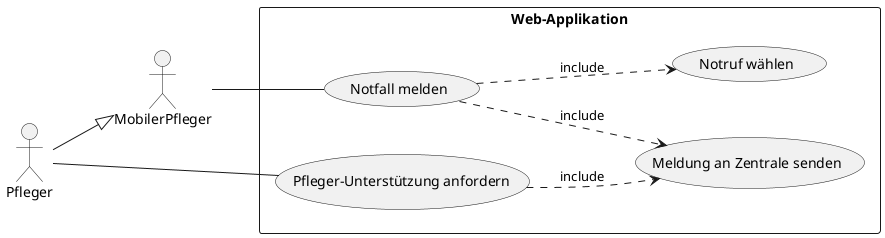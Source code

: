 @startuml
left to right direction
skinparam packageStyle rectangle
actor Pfleger
actor MobilerPfleger
Pfleger --|> MobilerPfleger
rectangle Web-Applikation {
 Pfleger -- (Pfleger-Unterstützung anfordern)
 MobilerPfleger -- (Notfall melden)
 (Notfall melden) .-> (Meldung an Zentrale senden): include
 (Pfleger-Unterstützung anfordern) .-> (Meldung an Zentrale senden): include
 (Notfall melden) .-> (Notruf wählen): include
}
@enduml
